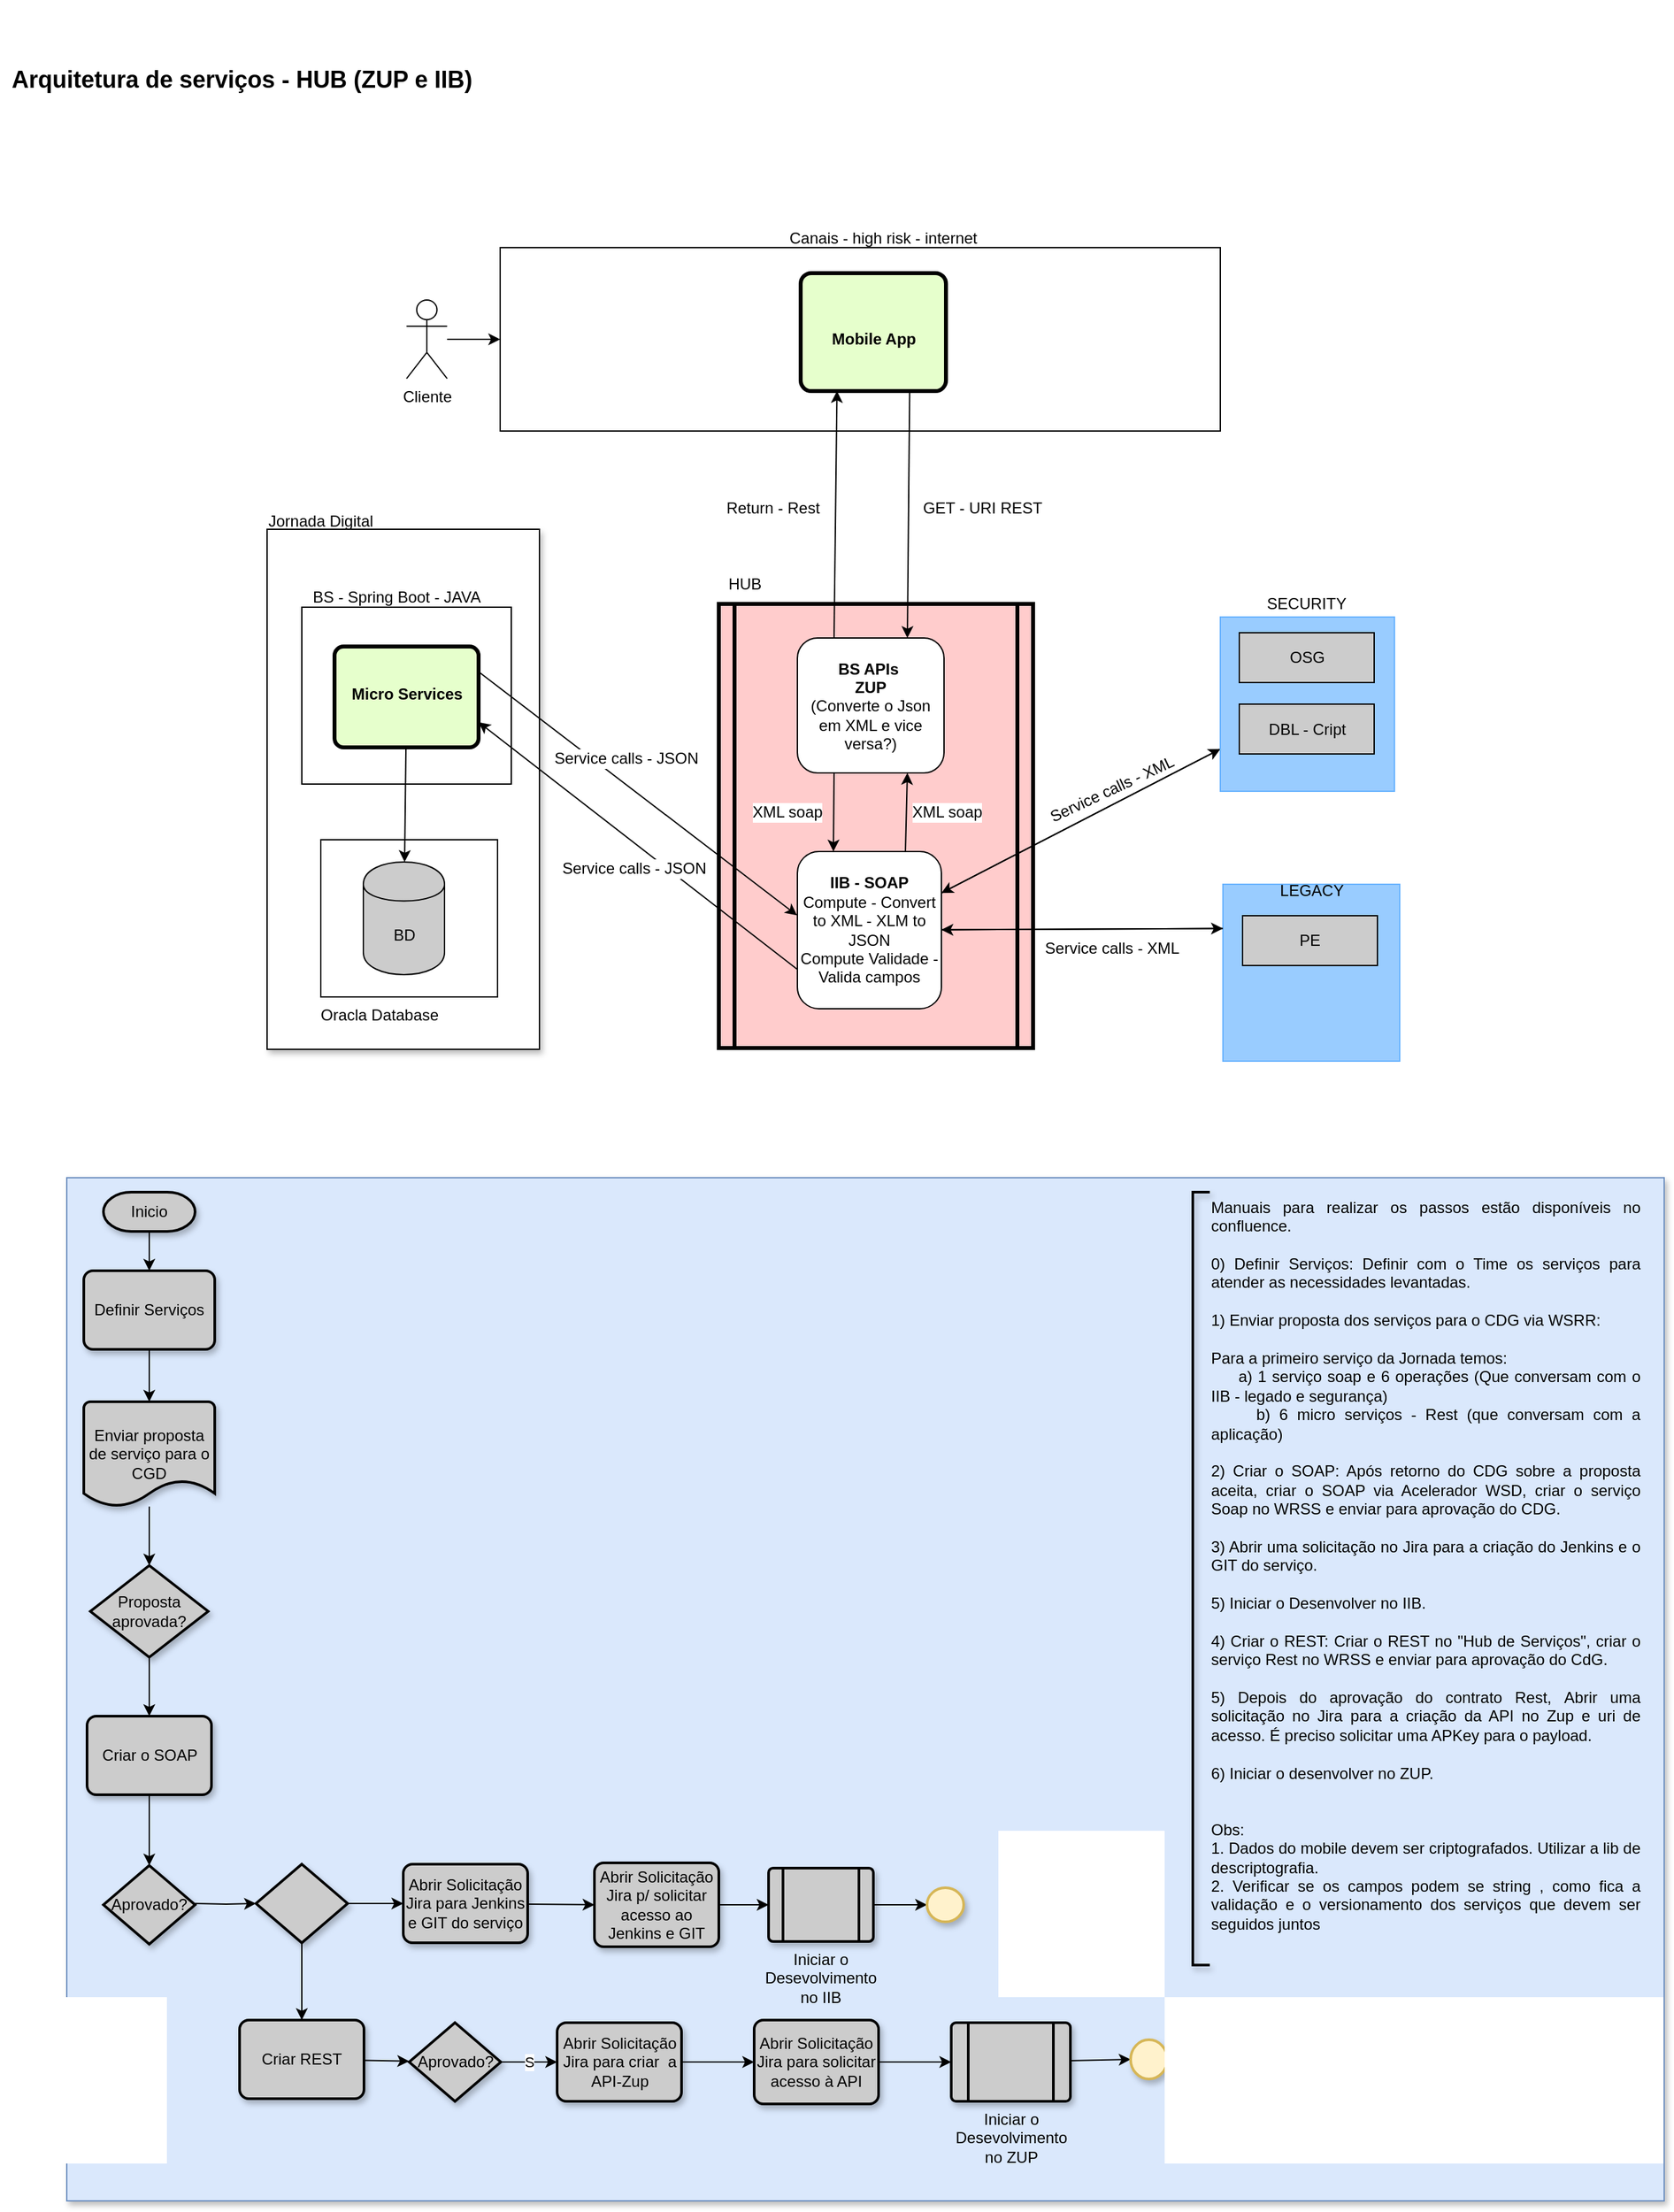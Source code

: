 <mxfile version="10.7.7" type="github"><diagram name="Page-1" id="c7558073-3199-34d8-9f00-42111426c3f3"><mxGraphModel dx="1686" dy="661" grid="1" gridSize="10" guides="1" tooltips="1" connect="1" arrows="1" fold="1" page="1" pageScale="1" pageWidth="1654" pageHeight="2336" background="#ffffff" math="0" shadow="0"><root><mxCell id="0"/><mxCell id="1" parent="0"/><mxCell id="IW83ZrrN56BTUERNaFhu-86" value="" style="rounded=0;whiteSpace=wrap;html=1;shadow=1;fillColor=#dae8fc;strokeColor=#6c8ebf;" parent="1" vertex="1"><mxGeometry x="190" y="1215" width="1220" height="781" as="geometry"/></mxCell><mxCell id="IW83ZrrN56BTUERNaFhu-71" value="" style="rounded=0;whiteSpace=wrap;html=1;shadow=1;" parent="1" vertex="1"><mxGeometry x="343" y="720" width="208" height="397" as="geometry"/></mxCell><mxCell id="IW83ZrrN56BTUERNaFhu-47" value="" style="rounded=0;whiteSpace=wrap;html=1;" parent="1" vertex="1"><mxGeometry x="384" y="957" width="135" height="120" as="geometry"/></mxCell><mxCell id="IW83ZrrN56BTUERNaFhu-20" value="" style="whiteSpace=wrap;html=1;aspect=fixed;strokeColor=#66B2FF;fillColor=#99CCFF;" parent="1" vertex="1"><mxGeometry x="1073" y="991" width="135" height="135" as="geometry"/></mxCell><mxCell id="5" value="" style="shape=process;whiteSpace=wrap;align=center;verticalAlign=middle;size=0.048;fontStyle=1;strokeWidth=3;fillColor=#FFCCCC;rotation=0;" parent="1" vertex="1"><mxGeometry x="688" y="777" width="240" height="339" as="geometry"/></mxCell><mxCell id="MFdVvgh9lcLUHrCFGcoe-98" value="" style="rounded=0;whiteSpace=wrap;html=1;" parent="1" vertex="1"><mxGeometry x="521" y="505" width="550" height="140" as="geometry"/></mxCell><mxCell id="MFdVvgh9lcLUHrCFGcoe-100" style="edgeStyle=none;rounded=0;orthogonalLoop=1;jettySize=auto;html=1;entryX=0.75;entryY=0;entryDx=0;entryDy=0;exitX=0.75;exitY=1;exitDx=0;exitDy=0;" parent="1" source="2" target="IW83ZrrN56BTUERNaFhu-5" edge="1"><mxGeometry relative="1" as="geometry"><mxPoint x="805" y="735" as="targetPoint"/></mxGeometry></mxCell><mxCell id="IW83ZrrN56BTUERNaFhu-10" value="GET -&amp;nbsp;&lt;span&gt;URI REST&lt;/span&gt;" style="text;html=1;resizable=0;points=[];align=center;verticalAlign=middle;labelBackgroundColor=#ffffff;" parent="MFdVvgh9lcLUHrCFGcoe-100" vertex="1" connectable="0"><mxGeometry x="-0.122" y="2" relative="1" as="geometry"><mxPoint x="54" y="6.5" as="offset"/></mxGeometry></mxCell><mxCell id="2" value="&lt;br&gt;&lt;br&gt;&lt;br&gt;Mobile App&lt;br&gt;" style="verticalAlign=middle;align=center;overflow=fill;fontSize=12;fontFamily=Helvetica;html=1;rounded=1;fontStyle=1;strokeWidth=3;fillColor=#E6FFCC;arcSize=9;" parent="1" vertex="1"><mxGeometry x="750.5" y="524.5" width="111" height="90" as="geometry"/></mxCell><mxCell id="MFdVvgh9lcLUHrCFGcoe-103" style="edgeStyle=none;rounded=0;orthogonalLoop=1;jettySize=auto;html=1;entryX=0;entryY=0.5;entryDx=0;entryDy=0;" parent="1" source="MFdVvgh9lcLUHrCFGcoe-99" target="MFdVvgh9lcLUHrCFGcoe-98" edge="1"><mxGeometry relative="1" as="geometry"/></mxCell><mxCell id="MFdVvgh9lcLUHrCFGcoe-99" value="Cliente" style="shape=umlActor;verticalLabelPosition=bottom;labelBackgroundColor=#ffffff;verticalAlign=top;html=1;outlineConnect=0;" parent="1" vertex="1"><mxGeometry x="449.5" y="545" width="31" height="60" as="geometry"/></mxCell><mxCell id="MFdVvgh9lcLUHrCFGcoe-104" value="Canais - high risk - internet" style="text;html=1;resizable=0;points=[];autosize=1;align=left;verticalAlign=top;spacingTop=-4;" parent="1" vertex="1"><mxGeometry x="740" y="487.5" width="160" height="10" as="geometry"/></mxCell><mxCell id="IW83ZrrN56BTUERNaFhu-11" style="edgeStyle=none;rounded=0;orthogonalLoop=1;jettySize=auto;html=1;exitX=0.25;exitY=0;exitDx=0;exitDy=0;entryX=0.25;entryY=1;entryDx=0;entryDy=0;" parent="1" source="IW83ZrrN56BTUERNaFhu-5" target="2" edge="1"><mxGeometry relative="1" as="geometry"/></mxCell><mxCell id="IW83ZrrN56BTUERNaFhu-15" value="Return - Rest" style="text;html=1;resizable=0;points=[];align=center;verticalAlign=middle;labelBackgroundColor=#ffffff;" parent="IW83ZrrN56BTUERNaFhu-11" vertex="1" connectable="0"><mxGeometry x="0.176" y="2" relative="1" as="geometry"><mxPoint x="-47" y="11.5" as="offset"/></mxGeometry></mxCell><mxCell id="IW83ZrrN56BTUERNaFhu-14" style="edgeStyle=none;rounded=0;orthogonalLoop=1;jettySize=auto;html=1;exitX=0.25;exitY=1;exitDx=0;exitDy=0;entryX=0.25;entryY=0;entryDx=0;entryDy=0;" parent="1" source="IW83ZrrN56BTUERNaFhu-5" target="IW83ZrrN56BTUERNaFhu-12" edge="1"><mxGeometry relative="1" as="geometry"/></mxCell><mxCell id="IW83ZrrN56BTUERNaFhu-19" value="XML soap" style="text;html=1;resizable=0;points=[];align=center;verticalAlign=middle;labelBackgroundColor=#ffffff;" parent="IW83ZrrN56BTUERNaFhu-14" vertex="1" connectable="0"><mxGeometry x="-0.563" y="-1" relative="1" as="geometry"><mxPoint x="86.5" y="17" as="offset"/></mxGeometry></mxCell><mxCell id="IW83ZrrN56BTUERNaFhu-5" value="&lt;span&gt;&lt;b&gt;BS APIs&amp;nbsp;&lt;br&gt;ZUP&lt;/b&gt;&lt;br&gt;(Converte o Json em XML e vice versa?)&lt;br&gt;&lt;/span&gt;" style="rounded=1;whiteSpace=wrap;html=1;" parent="1" vertex="1"><mxGeometry x="748" y="803" width="112" height="103" as="geometry"/></mxCell><mxCell id="IW83ZrrN56BTUERNaFhu-9" value="&lt;span&gt;HUB&lt;/span&gt;" style="text;html=1;strokeColor=none;fillColor=none;align=center;verticalAlign=middle;whiteSpace=wrap;rounded=0;rotation=0;" parent="1" vertex="1"><mxGeometry x="688" y="752" width="40" height="20" as="geometry"/></mxCell><mxCell id="IW83ZrrN56BTUERNaFhu-13" style="edgeStyle=none;rounded=0;orthogonalLoop=1;jettySize=auto;html=1;entryX=0.75;entryY=1;entryDx=0;entryDy=0;exitX=0.75;exitY=0;exitDx=0;exitDy=0;" parent="1" source="IW83ZrrN56BTUERNaFhu-12" target="IW83ZrrN56BTUERNaFhu-5" edge="1"><mxGeometry relative="1" as="geometry"><mxPoint x="858" y="866" as="targetPoint"/></mxGeometry></mxCell><mxCell id="IW83ZrrN56BTUERNaFhu-17" value="XML soap" style="text;html=1;resizable=0;points=[];align=center;verticalAlign=middle;labelBackgroundColor=#ffffff;" parent="IW83ZrrN56BTUERNaFhu-13" vertex="1" connectable="0"><mxGeometry x="-0.269" y="3" relative="1" as="geometry"><mxPoint x="-88.5" y="-8" as="offset"/></mxGeometry></mxCell><mxCell id="IW83ZrrN56BTUERNaFhu-32" style="edgeStyle=none;rounded=0;orthogonalLoop=1;jettySize=auto;html=1;" parent="1" source="IW83ZrrN56BTUERNaFhu-12" target="IW83ZrrN56BTUERNaFhu-30" edge="1"><mxGeometry relative="1" as="geometry"/></mxCell><mxCell id="IW83ZrrN56BTUERNaFhu-12" value="&lt;b&gt;IIB - SOAP&lt;/b&gt;&lt;br&gt;Compute - Convert to XML - XLM to JSON&lt;br&gt;Compute Validade - Valida campos&lt;br&gt;" style="rounded=1;whiteSpace=wrap;html=1;" parent="1" vertex="1"><mxGeometry x="748" y="966" width="110" height="120" as="geometry"/></mxCell><mxCell id="IW83ZrrN56BTUERNaFhu-21" value="LEGACY" style="text;html=1;strokeColor=none;fillColor=none;align=center;verticalAlign=middle;whiteSpace=wrap;rounded=0;" parent="1" vertex="1"><mxGeometry x="1120.5" y="986" width="40" height="20" as="geometry"/></mxCell><mxCell id="IW83ZrrN56BTUERNaFhu-22" value="PE" style="rounded=0;whiteSpace=wrap;html=1;fillColor=#CCCCCC;strokeColor=#000000;shadow=0;" parent="1" vertex="1"><mxGeometry x="1088" y="1015" width="103" height="38" as="geometry"/></mxCell><mxCell id="IW83ZrrN56BTUERNaFhu-29" style="edgeStyle=none;rounded=0;orthogonalLoop=1;jettySize=auto;html=1;exitX=1;exitY=0.5;exitDx=0;exitDy=0;" parent="1" source="IW83ZrrN56BTUERNaFhu-20" target="IW83ZrrN56BTUERNaFhu-20" edge="1"><mxGeometry relative="1" as="geometry"/></mxCell><mxCell id="IW83ZrrN56BTUERNaFhu-34" style="edgeStyle=none;rounded=0;orthogonalLoop=1;jettySize=auto;html=1;" parent="1" source="IW83ZrrN56BTUERNaFhu-30" target="IW83ZrrN56BTUERNaFhu-12" edge="1"><mxGeometry relative="1" as="geometry"/></mxCell><mxCell id="IW83ZrrN56BTUERNaFhu-30" value="" style="whiteSpace=wrap;html=1;aspect=fixed;strokeColor=#66B2FF;fillColor=#99CCFF;" parent="1" vertex="1"><mxGeometry x="1071" y="787" width="133" height="133" as="geometry"/></mxCell><mxCell id="IW83ZrrN56BTUERNaFhu-31" value="OSG" style="rounded=0;whiteSpace=wrap;html=1;fillColor=#CCCCCC;strokeColor=#000000;shadow=0;" parent="1" vertex="1"><mxGeometry x="1085.5" y="799" width="103" height="38" as="geometry"/></mxCell><mxCell id="IW83ZrrN56BTUERNaFhu-33" value="SECURITY" style="text;html=1;strokeColor=none;fillColor=none;align=center;verticalAlign=middle;whiteSpace=wrap;rounded=0;" parent="1" vertex="1"><mxGeometry x="1117" y="767" width="40" height="20" as="geometry"/></mxCell><mxCell id="IW83ZrrN56BTUERNaFhu-23" style="edgeStyle=none;rounded=0;orthogonalLoop=1;jettySize=auto;html=1;entryX=0;entryY=0.25;entryDx=0;entryDy=0;" parent="1" source="IW83ZrrN56BTUERNaFhu-12" target="IW83ZrrN56BTUERNaFhu-20" edge="1"><mxGeometry relative="1" as="geometry"/></mxCell><mxCell id="IW83ZrrN56BTUERNaFhu-27" value="Service calls - XML" style="text;html=1;resizable=0;points=[];align=center;verticalAlign=middle;labelBackgroundColor=#ffffff;" parent="IW83ZrrN56BTUERNaFhu-23" vertex="1" connectable="0"><mxGeometry x="0.341" y="2" relative="1" as="geometry"><mxPoint x="-14" y="17" as="offset"/></mxGeometry></mxCell><mxCell id="IW83ZrrN56BTUERNaFhu-35" style="edgeStyle=none;rounded=0;orthogonalLoop=1;jettySize=auto;html=1;exitX=0;exitY=0.25;exitDx=0;exitDy=0;" parent="1" source="IW83ZrrN56BTUERNaFhu-20" target="IW83ZrrN56BTUERNaFhu-12" edge="1"><mxGeometry relative="1" as="geometry"/></mxCell><mxCell id="IW83ZrrN56BTUERNaFhu-39" value="Service calls - XML" style="text;html=1;rotation=-25;" parent="1" vertex="1"><mxGeometry x="934" y="899.5" width="130" height="30" as="geometry"/></mxCell><mxCell id="IW83ZrrN56BTUERNaFhu-40" value="" style="rounded=0;whiteSpace=wrap;html=1;" parent="1" vertex="1"><mxGeometry x="369.5" y="779.5" width="160" height="135" as="geometry"/></mxCell><mxCell id="IW83ZrrN56BTUERNaFhu-50" style="edgeStyle=none;rounded=0;orthogonalLoop=1;jettySize=auto;html=1;" parent="1" source="IW83ZrrN56BTUERNaFhu-41" target="IW83ZrrN56BTUERNaFhu-45" edge="1"><mxGeometry relative="1" as="geometry"/></mxCell><mxCell id="IW83ZrrN56BTUERNaFhu-53" style="edgeStyle=none;rounded=0;orthogonalLoop=1;jettySize=auto;html=1;exitX=1;exitY=0.25;exitDx=0;exitDy=0;entryX=-0.002;entryY=0.406;entryDx=0;entryDy=0;entryPerimeter=0;" parent="1" source="IW83ZrrN56BTUERNaFhu-41" target="IW83ZrrN56BTUERNaFhu-12" edge="1"><mxGeometry relative="1" as="geometry"/></mxCell><mxCell id="IW83ZrrN56BTUERNaFhu-54" value="Service calls - JSON" style="text;html=1;resizable=0;points=[];align=center;verticalAlign=middle;labelBackgroundColor=#ffffff;" parent="IW83ZrrN56BTUERNaFhu-53" vertex="1" connectable="0"><mxGeometry x="-0.15" y="-2" relative="1" as="geometry"><mxPoint x="10.5" y="-15" as="offset"/></mxGeometry></mxCell><mxCell id="IW83ZrrN56BTUERNaFhu-41" value="&lt;br&gt;&lt;br&gt;Micro Services&lt;br&gt;" style="verticalAlign=middle;align=center;overflow=fill;fontSize=12;fontFamily=Helvetica;html=1;rounded=1;fontStyle=1;strokeWidth=3;fillColor=#E6FFCC;arcSize=9;" parent="1" vertex="1"><mxGeometry x="394.5" y="809.5" width="110" height="77" as="geometry"/></mxCell><mxCell id="IW83ZrrN56BTUERNaFhu-44" value="BS - Spring Boot - JAVA" style="text;html=1;resizable=0;points=[];autosize=1;align=left;verticalAlign=top;spacingTop=-4;" parent="1" vertex="1"><mxGeometry x="375.5" y="762" width="140" height="10" as="geometry"/></mxCell><mxCell id="IW83ZrrN56BTUERNaFhu-45" value="BD" style="shape=cylinder;whiteSpace=wrap;html=1;boundedLbl=1;backgroundOutline=1;shadow=0;strokeColor=#000000;fillColor=#CCCCCC;" parent="1" vertex="1"><mxGeometry x="416.5" y="974" width="62" height="86" as="geometry"/></mxCell><mxCell id="IW83ZrrN56BTUERNaFhu-48" value="Oracla Database" style="text;html=1;resizable=0;points=[];autosize=1;align=left;verticalAlign=top;spacingTop=-4;" parent="1" vertex="1"><mxGeometry x="381.5" y="1081" width="110" height="10" as="geometry"/></mxCell><mxCell id="IW83ZrrN56BTUERNaFhu-60" style="edgeStyle=none;rounded=0;orthogonalLoop=1;jettySize=auto;html=1;entryX=1;entryY=0.75;entryDx=0;entryDy=0;exitX=0;exitY=0.75;exitDx=0;exitDy=0;" parent="1" source="IW83ZrrN56BTUERNaFhu-12" target="IW83ZrrN56BTUERNaFhu-41" edge="1"><mxGeometry relative="1" as="geometry"><mxPoint x="748" y="867" as="sourcePoint"/><mxPoint x="563" y="849" as="targetPoint"/></mxGeometry></mxCell><mxCell id="IW83ZrrN56BTUERNaFhu-78" value="Service calls - JSON" style="text;html=1;resizable=0;points=[];align=center;verticalAlign=middle;labelBackgroundColor=#ffffff;" parent="IW83ZrrN56BTUERNaFhu-60" vertex="1" connectable="0"><mxGeometry x="-0.095" y="2" relative="1" as="geometry"><mxPoint x="-14" y="7" as="offset"/></mxGeometry></mxCell><mxCell id="IW83ZrrN56BTUERNaFhu-72" value="Jornada Digital" style="text;html=1;resizable=0;points=[];autosize=1;align=left;verticalAlign=top;spacingTop=-4;" parent="1" vertex="1"><mxGeometry x="341.5" y="704" width="100" height="10" as="geometry"/></mxCell><mxCell id="IW83ZrrN56BTUERNaFhu-81" value="&lt;h1&gt;&lt;font style=&quot;font-size: 18px&quot;&gt;Arquitetura de serviços - HUB (ZUP e IIB)&lt;/font&gt;&lt;/h1&gt;&lt;div&gt;&lt;font style=&quot;font-size: 18px&quot;&gt;&lt;br&gt;&lt;/font&gt;&lt;/div&gt;" style="text;html=1;strokeColor=none;fillColor=none;spacing=5;spacingTop=-20;whiteSpace=wrap;overflow=hidden;rounded=0;shadow=1;fontSize=21;" parent="1" vertex="1"><mxGeometry x="143" y="326" width="1166" height="120" as="geometry"/></mxCell><mxCell id="IW83ZrrN56BTUERNaFhu-83" value="&lt;div style=&quot;text-align: justify&quot;&gt;Manuais para realizar os passos estão disponíveis no confluence.&lt;/div&gt;&lt;div style=&quot;text-align: justify&quot;&gt;&lt;br&gt;&lt;/div&gt;&lt;div style=&quot;text-align: justify&quot;&gt;0) Definir Serviços: Definir com o Time os serviços para atender as necessidades levantadas.&lt;/div&gt;&lt;div style=&quot;text-align: justify&quot;&gt;&lt;br&gt;&lt;/div&gt;&lt;div style=&quot;text-align: justify&quot;&gt;&lt;span&gt;1) Enviar proposta dos serviços para o CDG via WSRR:&lt;/span&gt;&lt;br&gt;&lt;/div&gt;&lt;div style=&quot;text-align: justify&quot;&gt;&lt;span&gt;&lt;br&gt;&lt;/span&gt;&lt;/div&gt;&lt;div style=&quot;text-align: justify&quot;&gt;&lt;span&gt;Para a primeiro serviço da Jornada temos:&amp;nbsp;&lt;/span&gt;&lt;/div&gt;&lt;div style=&quot;text-align: justify&quot;&gt;&lt;span&gt;&amp;nbsp; &amp;nbsp; &amp;nbsp;a) 1 serviço soap e 6 operações (Que conversam com o IIB - legado e segurança)&lt;/span&gt;&lt;/div&gt;&lt;div style=&quot;text-align: justify&quot;&gt;&lt;span&gt;&amp;nbsp; &amp;nbsp; &amp;nbsp;b) 6 micro serviços - Rest (que conversam com a aplicação)&lt;/span&gt;&lt;/div&gt;&lt;div style=&quot;text-align: justify&quot;&gt;&lt;span&gt;&lt;br&gt;&lt;/span&gt;&lt;/div&gt;&lt;div style=&quot;text-align: justify&quot;&gt;&lt;span&gt;2) Criar o SOAP: Após retorno do CDG sobre a proposta aceita, criar o SOAP via Acelerador WSD, criar o serviço Soap no WRSS e enviar para aprovação do CDG.&lt;/span&gt;&lt;/div&gt;&lt;div style=&quot;text-align: justify&quot;&gt;&lt;span&gt;&amp;nbsp;&lt;/span&gt;&lt;/div&gt;&lt;div style=&quot;text-align: justify&quot;&gt;&lt;span&gt;3) Abrir uma solicitação no Jira para a criação do Jenkins e o GIT do serviço.&lt;/span&gt;&lt;/div&gt;&lt;div style=&quot;text-align: justify&quot;&gt;&lt;span&gt;&lt;br&gt;&lt;/span&gt;&lt;/div&gt;&lt;div style=&quot;text-align: justify&quot;&gt;&lt;span&gt;5) Iniciar o Desenvolver no IIB.&lt;/span&gt;&lt;/div&gt;&lt;div style=&quot;text-align: justify&quot;&gt;&lt;span&gt;&lt;br&gt;&lt;/span&gt;&lt;/div&gt;&lt;div style=&quot;text-align: justify&quot;&gt;4) Criar o REST: Criar o REST no &quot;Hub de Serviços&quot;, criar o serviço Rest no WRSS e enviar para aprovação do CdG.&lt;span&gt;&lt;br&gt;&lt;/span&gt;&lt;/div&gt;&lt;div style=&quot;text-align: justify&quot;&gt;&lt;br&gt;&lt;/div&gt;&lt;div style=&quot;text-align: justify&quot;&gt;5) Depois do aprovação do contrato Rest,&amp;nbsp;&lt;span&gt;Abrir uma solicitação no Jira para a criação da API no Zup e uri de acesso. É preciso solicitar uma APKey para o payload.&lt;/span&gt;&lt;/div&gt;&lt;div style=&quot;text-align: justify&quot;&gt;&lt;span&gt;&lt;br&gt;&lt;/span&gt;&lt;/div&gt;&lt;div style=&quot;text-align: justify&quot;&gt;6) Iniciar o desenvolver no ZUP.&lt;/div&gt;&lt;div style=&quot;text-align: justify&quot;&gt;&lt;span&gt;&lt;br&gt;&lt;/span&gt;&lt;/div&gt;&lt;div style=&quot;text-align: justify&quot;&gt;&lt;span&gt;&lt;br&gt;&lt;/span&gt;&lt;/div&gt;&lt;div style=&quot;text-align: justify&quot;&gt;Obs:&lt;/div&gt;&lt;div style=&quot;text-align: justify&quot;&gt;1. Dados do mobile devem ser criptografados. Utilizar a lib de descriptografia.&lt;/div&gt;&lt;div style=&quot;text-align: justify&quot;&gt;2. Verificar se os campos podem se string , como fica a validação e o versionamento dos serviços que devem ser seguidos juntos&lt;/div&gt;" style="text;html=1;strokeColor=none;fillColor=none;align=center;verticalAlign=middle;whiteSpace=wrap;rounded=0;shadow=1;" parent="1" vertex="1"><mxGeometry x="1062.5" y="1236" width="330" height="550" as="geometry"/></mxCell><mxCell id="mX0kT0LroQHtqvFkZoaK-9" style="edgeStyle=none;rounded=0;orthogonalLoop=1;jettySize=auto;html=1;" parent="1" source="IW83ZrrN56BTUERNaFhu-87" target="mX0kT0LroQHtqvFkZoaK-7" edge="1"><mxGeometry relative="1" as="geometry"/></mxCell><mxCell id="IW83ZrrN56BTUERNaFhu-87" value="Inicio" style="strokeWidth=2;html=1;shape=mxgraph.flowchart.terminator;whiteSpace=wrap;shadow=1;fillColor=#CCCCCC;" parent="1" vertex="1"><mxGeometry x="218" y="1226" width="70" height="30" as="geometry"/></mxCell><mxCell id="IW83ZrrN56BTUERNaFhu-94" style="edgeStyle=none;rounded=0;orthogonalLoop=1;jettySize=auto;html=1;" parent="1" source="IW83ZrrN56BTUERNaFhu-90" target="IW83ZrrN56BTUERNaFhu-93" edge="1"><mxGeometry relative="1" as="geometry"/></mxCell><mxCell id="IW83ZrrN56BTUERNaFhu-90" value="Enviar proposta de serviço para o CGD" style="strokeWidth=2;html=1;shape=mxgraph.flowchart.document2;whiteSpace=wrap;size=0.25;shadow=1;fillColor=#CCCCCC;" parent="1" vertex="1"><mxGeometry x="203" y="1386" width="100" height="80" as="geometry"/></mxCell><mxCell id="IW83ZrrN56BTUERNaFhu-93" value="Proposta aprovada?" style="strokeWidth=2;html=1;shape=mxgraph.flowchart.decision;whiteSpace=wrap;shadow=1;fillColor=#CCCCCC;" parent="1" vertex="1"><mxGeometry x="208" y="1511" width="90" height="70" as="geometry"/></mxCell><mxCell id="mX0kT0LroQHtqvFkZoaK-8" style="edgeStyle=none;rounded=0;orthogonalLoop=1;jettySize=auto;html=1;" parent="1" source="mX0kT0LroQHtqvFkZoaK-7" target="IW83ZrrN56BTUERNaFhu-90" edge="1"><mxGeometry relative="1" as="geometry"/></mxCell><mxCell id="mX0kT0LroQHtqvFkZoaK-7" value="Definir Serviços" style="rounded=1;whiteSpace=wrap;html=1;absoluteArcSize=1;arcSize=14;strokeWidth=2;shadow=1;fillColor=#CCCCCC;" parent="1" vertex="1"><mxGeometry x="203" y="1286" width="100" height="60" as="geometry"/></mxCell><mxCell id="mX0kT0LroQHtqvFkZoaK-24" style="edgeStyle=none;rounded=0;orthogonalLoop=1;jettySize=auto;html=1;" parent="1" source="mX0kT0LroQHtqvFkZoaK-11" target="mX0kT0LroQHtqvFkZoaK-23" edge="1"><mxGeometry relative="1" as="geometry"/></mxCell><mxCell id="mX0kT0LroQHtqvFkZoaK-11" value="Criar o SOAP" style="rounded=1;whiteSpace=wrap;html=1;absoluteArcSize=1;arcSize=14;strokeWidth=2;shadow=1;fillColor=#CCCCCC;" parent="1" vertex="1"><mxGeometry x="205.5" y="1626" width="95" height="60" as="geometry"/></mxCell><mxCell id="mX0kT0LroQHtqvFkZoaK-39" style="edgeStyle=none;rounded=0;orthogonalLoop=1;jettySize=auto;html=1;" parent="1" source="mX0kT0LroQHtqvFkZoaK-12" target="mX0kT0LroQHtqvFkZoaK-37" edge="1"><mxGeometry relative="1" as="geometry"/></mxCell><mxCell id="mX0kT0LroQHtqvFkZoaK-12" value="Criar REST" style="rounded=1;whiteSpace=wrap;html=1;absoluteArcSize=1;arcSize=14;strokeWidth=2;shadow=1;fillColor=#CCCCCC;" parent="1" vertex="1"><mxGeometry x="322" y="1858" width="95" height="60" as="geometry"/></mxCell><mxCell id="mX0kT0LroQHtqvFkZoaK-20" value="" style="strokeWidth=2;html=1;shape=mxgraph.flowchart.annotation_1;align=left;pointerEvents=1;shadow=1;fillColor=#CCCCCC;" parent="1" vertex="1"><mxGeometry x="1050" y="1226" width="13" height="590" as="geometry"/></mxCell><mxCell id="mX0kT0LroQHtqvFkZoaK-27" style="edgeStyle=none;rounded=0;orthogonalLoop=1;jettySize=auto;html=1;" parent="1" source="mX0kT0LroQHtqvFkZoaK-21" target="mX0kT0LroQHtqvFkZoaK-26" edge="1"><mxGeometry relative="1" as="geometry"/></mxCell><mxCell id="mX0kT0LroQHtqvFkZoaK-21" value="Iniciar o Desevolvimento no IIB" style="verticalLabelPosition=bottom;verticalAlign=top;html=1;strokeWidth=2;shape=process;whiteSpace=wrap;rounded=1;size=0.14;arcSize=6;shadow=1;fillColor=#CCCCCC;" parent="1" vertex="1"><mxGeometry x="726" y="1742" width="80" height="56" as="geometry"/></mxCell><mxCell id="9LLuIVgpoJyP_SobHjQY-5" style="edgeStyle=orthogonalEdgeStyle;rounded=0;orthogonalLoop=1;jettySize=auto;html=1;" edge="1" parent="1" source="9LLuIVgpoJyP_SobHjQY-10" target="mX0kT0LroQHtqvFkZoaK-12"><mxGeometry relative="1" as="geometry"/></mxCell><mxCell id="9LLuIVgpoJyP_SobHjQY-11" style="edgeStyle=orthogonalEdgeStyle;rounded=0;orthogonalLoop=1;jettySize=auto;html=1;" edge="1" parent="1" target="9LLuIVgpoJyP_SobHjQY-10"><mxGeometry relative="1" as="geometry"><mxPoint x="288" y="1769" as="sourcePoint"/></mxGeometry></mxCell><mxCell id="mX0kT0LroQHtqvFkZoaK-23" value="Aprovado?" style="strokeWidth=2;html=1;shape=mxgraph.flowchart.decision;whiteSpace=wrap;shadow=1;fillColor=#CCCCCC;" parent="1" vertex="1"><mxGeometry x="218" y="1740" width="70" height="60" as="geometry"/></mxCell><mxCell id="mX0kT0LroQHtqvFkZoaK-26" value="" style="verticalLabelPosition=bottom;verticalAlign=top;html=1;strokeWidth=2;shape=mxgraph.flowchart.on-page_reference;shadow=1;fillColor=#fff2cc;strokeColor=#d6b656;" parent="1" vertex="1"><mxGeometry x="847" y="1757" width="28" height="26" as="geometry"/></mxCell><mxCell id="mX0kT0LroQHtqvFkZoaK-34" style="edgeStyle=none;rounded=0;orthogonalLoop=1;jettySize=auto;html=1;entryX=0;entryY=0.5;entryDx=0;entryDy=0;entryPerimeter=0;" parent="1" source="mX0kT0LroQHtqvFkZoaK-35" target="mX0kT0LroQHtqvFkZoaK-38" edge="1"><mxGeometry relative="1" as="geometry"><mxPoint x="998.5" y="1880" as="targetPoint"/></mxGeometry></mxCell><mxCell id="mX0kT0LroQHtqvFkZoaK-35" value="Iniciar o Desevolvimento no ZUP" style="verticalLabelPosition=bottom;verticalAlign=top;html=1;strokeWidth=2;shape=process;whiteSpace=wrap;rounded=1;size=0.14;arcSize=6;shadow=1;fillColor=#CCCCCC;" parent="1" vertex="1"><mxGeometry x="865.5" y="1860" width="91" height="60" as="geometry"/></mxCell><mxCell id="mX0kT0LroQHtqvFkZoaK-36" value="S" style="edgeStyle=none;rounded=0;orthogonalLoop=1;jettySize=auto;html=1;" parent="1" source="mX0kT0LroQHtqvFkZoaK-37" target="5t_tQoJU4Ibe8WpWPS8j-5" edge="1"><mxGeometry relative="1" as="geometry"><mxPoint x="568" y="1890" as="targetPoint"/></mxGeometry></mxCell><mxCell id="mX0kT0LroQHtqvFkZoaK-37" value="Aprovado?" style="strokeWidth=2;html=1;shape=mxgraph.flowchart.decision;whiteSpace=wrap;shadow=1;fillColor=#CCCCCC;" parent="1" vertex="1"><mxGeometry x="451.5" y="1860" width="70" height="60" as="geometry"/></mxCell><mxCell id="mX0kT0LroQHtqvFkZoaK-38" value="" style="verticalLabelPosition=bottom;verticalAlign=top;html=1;strokeWidth=2;shape=mxgraph.flowchart.on-page_reference;shadow=1;fillColor=#fff2cc;strokeColor=#d6b656;" parent="1" vertex="1"><mxGeometry x="1002.5" y="1873" width="28" height="30" as="geometry"/></mxCell><mxCell id="mX0kT0LroQHtqvFkZoaK-42" style="edgeStyle=none;rounded=0;orthogonalLoop=1;jettySize=auto;html=1;entryX=0;entryY=0.5;entryDx=0;entryDy=0;" parent="1" source="mX0kT0LroQHtqvFkZoaK-40" target="9LLuIVgpoJyP_SobHjQY-21" edge="1"><mxGeometry relative="1" as="geometry"/></mxCell><mxCell id="mX0kT0LroQHtqvFkZoaK-40" value="Abrir Solicitação Jira para Jenkins e GIT do serviço" style="rounded=1;whiteSpace=wrap;html=1;absoluteArcSize=1;arcSize=14;strokeWidth=2;shadow=1;fillColor=#CCCCCC;" parent="1" vertex="1"><mxGeometry x="447" y="1739" width="95" height="60" as="geometry"/></mxCell><mxCell id="5t_tQoJU4Ibe8WpWPS8j-6" style="edgeStyle=orthogonalEdgeStyle;rounded=0;orthogonalLoop=1;jettySize=auto;html=1;" parent="1" source="5t_tQoJU4Ibe8WpWPS8j-5" target="9LLuIVgpoJyP_SobHjQY-19" edge="1"><mxGeometry relative="1" as="geometry"><mxPoint x="700" y="1888" as="targetPoint"/></mxGeometry></mxCell><mxCell id="5t_tQoJU4Ibe8WpWPS8j-5" value="Abrir Solicitação Jira para criar&amp;nbsp; a API-Zup" style="rounded=1;whiteSpace=wrap;html=1;absoluteArcSize=1;arcSize=14;strokeWidth=2;shadow=1;fillColor=#CCCCCC;" parent="1" vertex="1"><mxGeometry x="564.5" y="1860" width="95" height="60" as="geometry"/></mxCell><mxCell id="5t_tQoJU4Ibe8WpWPS8j-15" style="edgeStyle=orthogonalEdgeStyle;rounded=0;orthogonalLoop=1;jettySize=auto;html=1;" parent="1" source="IW83ZrrN56BTUERNaFhu-93" target="mX0kT0LroQHtqvFkZoaK-11" edge="1"><mxGeometry relative="1" as="geometry"/></mxCell><mxCell id="5t_tQoJU4Ibe8WpWPS8j-22" value="DBL - Cript" style="rounded=0;whiteSpace=wrap;html=1;fillColor=#CCCCCC;strokeColor=#000000;shadow=0;" parent="1" vertex="1"><mxGeometry x="1085.5" y="853.5" width="103" height="38" as="geometry"/></mxCell><mxCell id="9LLuIVgpoJyP_SobHjQY-14" style="edgeStyle=orthogonalEdgeStyle;rounded=0;orthogonalLoop=1;jettySize=auto;html=1;" edge="1" parent="1" source="9LLuIVgpoJyP_SobHjQY-10" target="mX0kT0LroQHtqvFkZoaK-40"><mxGeometry relative="1" as="geometry"/></mxCell><mxCell id="9LLuIVgpoJyP_SobHjQY-10" value="" style="strokeWidth=2;html=1;shape=mxgraph.flowchart.decision;whiteSpace=wrap;shadow=1;fillColor=#CCCCCC;" vertex="1" parent="1"><mxGeometry x="334.5" y="1739" width="70" height="60" as="geometry"/></mxCell><mxCell id="9LLuIVgpoJyP_SobHjQY-20" style="edgeStyle=orthogonalEdgeStyle;rounded=0;orthogonalLoop=1;jettySize=auto;html=1;" edge="1" parent="1" source="9LLuIVgpoJyP_SobHjQY-19" target="mX0kT0LroQHtqvFkZoaK-35"><mxGeometry relative="1" as="geometry"/></mxCell><mxCell id="9LLuIVgpoJyP_SobHjQY-19" value="Abrir Solicitação Jira para solicitar acesso à API" style="rounded=1;whiteSpace=wrap;html=1;absoluteArcSize=1;arcSize=14;strokeWidth=2;shadow=1;fillColor=#CCCCCC;" vertex="1" parent="1"><mxGeometry x="715" y="1858" width="95" height="64" as="geometry"/></mxCell><mxCell id="9LLuIVgpoJyP_SobHjQY-22" style="edgeStyle=orthogonalEdgeStyle;rounded=0;orthogonalLoop=1;jettySize=auto;html=1;" edge="1" parent="1" source="9LLuIVgpoJyP_SobHjQY-21" target="mX0kT0LroQHtqvFkZoaK-21"><mxGeometry relative="1" as="geometry"/></mxCell><mxCell id="9LLuIVgpoJyP_SobHjQY-21" value="Abrir Solicitação Jira p/ solicitar acesso ao Jenkins e GIT" style="rounded=1;whiteSpace=wrap;html=1;absoluteArcSize=1;arcSize=14;strokeWidth=2;shadow=1;fillColor=#CCCCCC;" vertex="1" parent="1"><mxGeometry x="593" y="1738" width="95" height="64" as="geometry"/></mxCell></root></mxGraphModel></diagram></mxfile>